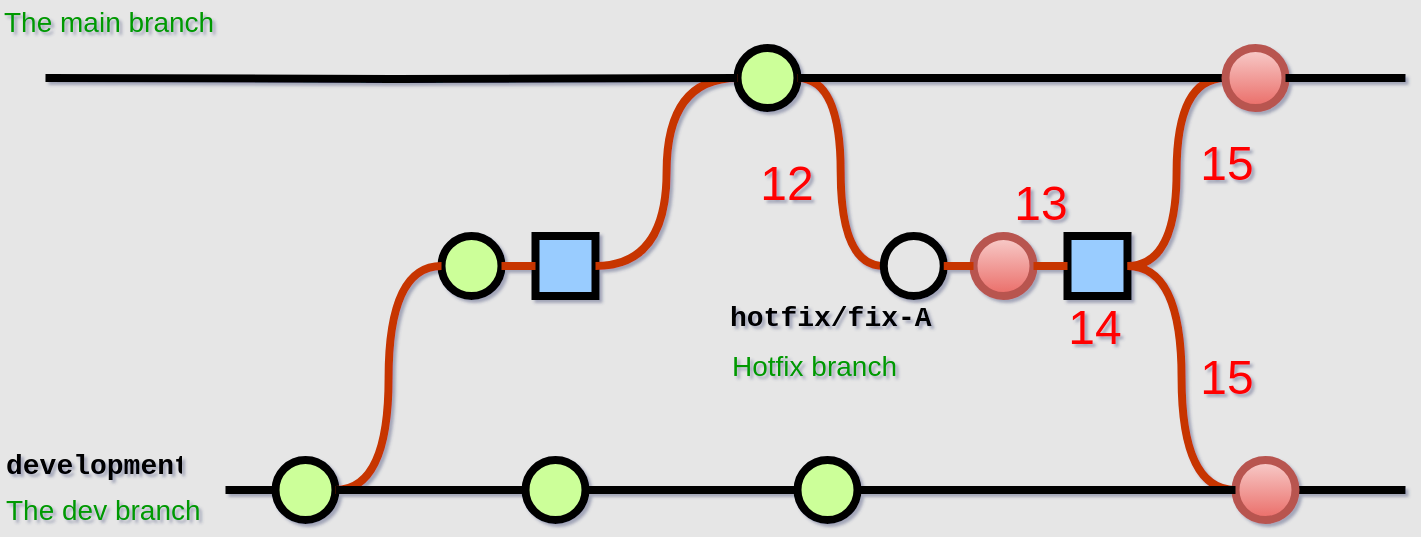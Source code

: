 <mxfile version="16.2.1" type="device"><diagram id="wNWzyE3UppktsNaLQn33" name="Page-1"><mxGraphModel dx="1422" dy="-186" grid="0" gridSize="10" guides="1" tooltips="1" connect="1" arrows="1" fold="1" page="1" pageScale="1" pageWidth="730" pageHeight="310" background="#E6E6E6" math="0" shadow="1"><root><mxCell id="0"/><mxCell id="1" parent="0"/><mxCell id="wDMTwA-IT754N4eHiyXc-1" value="The dev branch" style="text;html=1;strokeColor=none;fillColor=none;align=left;verticalAlign=middle;whiteSpace=wrap;overflow=hidden;fontSize=14;fontStyle=0;fontColor=#009900;" vertex="1" parent="1"><mxGeometry x="11" y="1184" width="104.75" height="20" as="geometry"/></mxCell><mxCell id="wDMTwA-IT754N4eHiyXc-2" value="development" style="text;html=1;strokeColor=none;fillColor=none;align=left;verticalAlign=middle;whiteSpace=wrap;overflow=hidden;fontSize=14;fontStyle=1;fontFamily=Courier New;" vertex="1" parent="1"><mxGeometry x="11" y="1152" width="90" height="42" as="geometry"/></mxCell><mxCell id="wDMTwA-IT754N4eHiyXc-3" value="The main branch&lt;br&gt;" style="text;html=1;strokeColor=none;fillColor=none;align=left;verticalAlign=middle;whiteSpace=wrap;overflow=hidden;fontSize=14;fontStyle=0;fontColor=#009900;" vertex="1" parent="1"><mxGeometry x="10" y="940" width="114.75" height="20" as="geometry"/></mxCell><mxCell id="wDMTwA-IT754N4eHiyXc-4" value="" style="edgeStyle=orthogonalEdgeStyle;rounded=0;html=1;jettySize=auto;orthogonalLoop=1;strokeWidth=4;endArrow=none;endFill=0;startArrow=none;exitX=1;exitY=0.5;exitDx=0;exitDy=0;exitPerimeter=0;" edge="1" parent="1" source="wDMTwA-IT754N4eHiyXc-30"><mxGeometry x="86" y="990" as="geometry"><mxPoint x="132.75" y="1178" as="sourcePoint"/><mxPoint x="712.75" y="1185" as="targetPoint"/></mxGeometry></mxCell><mxCell id="wDMTwA-IT754N4eHiyXc-5" value="" style="verticalLabelPosition=bottom;verticalAlign=top;html=1;strokeWidth=4;shape=mxgraph.flowchart.on-page_reference;plain-blue;gradientColor=none;fillColor=#CCFF99;strokeColor=#000000;" vertex="1" parent="1"><mxGeometry x="147.75" y="1170" width="30" height="30" as="geometry"/></mxCell><mxCell id="wDMTwA-IT754N4eHiyXc-6" value="" style="verticalLabelPosition=bottom;verticalAlign=top;html=1;strokeWidth=4;shape=mxgraph.flowchart.on-page_reference;plain-blue;gradientColor=none;fillColor=#CCFF99;strokeColor=#000000;" vertex="1" parent="1"><mxGeometry x="230.75" y="1058" width="30" height="30" as="geometry"/></mxCell><mxCell id="wDMTwA-IT754N4eHiyXc-7" style="edgeStyle=orthogonalEdgeStyle;curved=1;rounded=0;html=1;endArrow=none;endFill=0;jettySize=auto;orthogonalLoop=1;strokeWidth=4;fontSize=15;entryX=1;entryY=0.5;entryDx=0;entryDy=0;exitX=0;exitY=0.5;exitDx=0;exitDy=0;exitPerimeter=0;entryPerimeter=0;fillColor=#fa6800;strokeColor=#C73500;" edge="1" parent="1" source="wDMTwA-IT754N4eHiyXc-6" target="wDMTwA-IT754N4eHiyXc-5"><mxGeometry relative="1" as="geometry"><mxPoint x="232.75" y="1083" as="sourcePoint"/><mxPoint x="195.75" y="1186" as="targetPoint"/></mxGeometry></mxCell><mxCell id="wDMTwA-IT754N4eHiyXc-8" value="" style="whiteSpace=wrap;html=1;aspect=fixed;fillColor=#99CCFF;strokeWidth=4;" vertex="1" parent="1"><mxGeometry x="277.75" y="1058" width="30" height="30" as="geometry"/></mxCell><mxCell id="wDMTwA-IT754N4eHiyXc-9" value="" style="verticalLabelPosition=bottom;verticalAlign=top;html=1;strokeWidth=4;shape=mxgraph.flowchart.on-page_reference;plain-blue;gradientColor=none;fillColor=#CCFF99;strokeColor=#000000;" vertex="1" parent="1"><mxGeometry x="378.75" y="964" width="30" height="30" as="geometry"/></mxCell><mxCell id="wDMTwA-IT754N4eHiyXc-10" style="edgeStyle=orthogonalEdgeStyle;curved=1;rounded=0;html=1;endArrow=none;endFill=0;jettySize=auto;orthogonalLoop=1;strokeWidth=4;fontSize=15;entryX=1;entryY=0.5;entryDx=0;entryDy=0;exitX=0;exitY=0.5;exitDx=0;exitDy=0;exitPerimeter=0;fillColor=#fa6800;strokeColor=#C73500;" edge="1" parent="1" source="wDMTwA-IT754N4eHiyXc-9" target="wDMTwA-IT754N4eHiyXc-8"><mxGeometry relative="1" as="geometry"><mxPoint x="260.75" y="1092" as="sourcePoint"/><mxPoint x="187.75" y="1195" as="targetPoint"/></mxGeometry></mxCell><mxCell id="wDMTwA-IT754N4eHiyXc-11" value="" style="edgeStyle=orthogonalEdgeStyle;rounded=0;html=1;jettySize=auto;orthogonalLoop=1;strokeWidth=4;endArrow=none;endFill=0;startArrow=none;exitX=0;exitY=0.5;exitDx=0;exitDy=0;exitPerimeter=0;" edge="1" parent="1" source="wDMTwA-IT754N4eHiyXc-5"><mxGeometry x="96" y="1000" as="geometry"><mxPoint x="187.75" y="1195" as="sourcePoint"/><mxPoint x="122.75" y="1185" as="targetPoint"/></mxGeometry></mxCell><mxCell id="wDMTwA-IT754N4eHiyXc-12" value="" style="edgeStyle=orthogonalEdgeStyle;rounded=0;html=1;jettySize=auto;orthogonalLoop=1;strokeWidth=4;endArrow=none;endFill=0;startArrow=none;entryX=1;entryY=0.5;entryDx=0;entryDy=0;entryPerimeter=0;exitX=0;exitY=0.5;exitDx=0;exitDy=0;fillColor=#fa6800;strokeColor=#C73500;" edge="1" parent="1" source="wDMTwA-IT754N4eHiyXc-8" target="wDMTwA-IT754N4eHiyXc-6"><mxGeometry x="106" y="1010" as="geometry"><mxPoint x="281.75" y="1082" as="sourcePoint"/><mxPoint x="132.75" y="1195" as="targetPoint"/></mxGeometry></mxCell><mxCell id="wDMTwA-IT754N4eHiyXc-13" value="" style="verticalLabelPosition=bottom;verticalAlign=top;html=1;strokeWidth=4;shape=mxgraph.flowchart.on-page_reference;plain-blue;gradientColor=#EA6B66;strokeColor=#B85450;fillColor=#F8CECC;" vertex="1" parent="1"><mxGeometry x="496.75" y="1058" width="30" height="30" as="geometry"/></mxCell><mxCell id="wDMTwA-IT754N4eHiyXc-14" style="edgeStyle=orthogonalEdgeStyle;curved=1;rounded=0;html=1;endArrow=none;endFill=0;jettySize=auto;orthogonalLoop=1;strokeWidth=4;fontSize=15;exitX=1;exitY=0.5;exitDx=0;exitDy=0;exitPerimeter=0;entryX=0;entryY=0.5;entryDx=0;entryDy=0;entryPerimeter=0;fillColor=#fa6800;strokeColor=#C73500;" edge="1" parent="1" source="wDMTwA-IT754N4eHiyXc-9" target="wDMTwA-IT754N4eHiyXc-27"><mxGeometry relative="1" as="geometry"><mxPoint x="388.75" y="989" as="sourcePoint"/><mxPoint x="393.75" y="1048" as="targetPoint"/></mxGeometry></mxCell><mxCell id="wDMTwA-IT754N4eHiyXc-15" value="Hotfix branch" style="text;html=1;strokeColor=none;fillColor=none;align=left;verticalAlign=middle;whiteSpace=wrap;overflow=hidden;fontSize=14;fontStyle=0;fontColor=#009900;" vertex="1" parent="1"><mxGeometry x="373.75" y="1112" width="159.5" height="20" as="geometry"/></mxCell><mxCell id="wDMTwA-IT754N4eHiyXc-16" value="hotfix/fix-A" style="text;html=1;strokeColor=none;fillColor=none;align=left;verticalAlign=middle;whiteSpace=wrap;overflow=hidden;fontSize=14;fontStyle=1;fontFamily=Courier New;" vertex="1" parent="1"><mxGeometry x="372.75" y="1078" width="149.75" height="42" as="geometry"/></mxCell><mxCell id="wDMTwA-IT754N4eHiyXc-17" value="" style="whiteSpace=wrap;html=1;aspect=fixed;fillColor=#99CCFF;strokeWidth=4;" vertex="1" parent="1"><mxGeometry x="543.75" y="1058" width="30" height="30" as="geometry"/></mxCell><mxCell id="wDMTwA-IT754N4eHiyXc-18" value="" style="edgeStyle=orthogonalEdgeStyle;rounded=0;html=1;jettySize=auto;orthogonalLoop=1;strokeWidth=4;endArrow=none;endFill=0;startArrow=none;entryX=0;entryY=0.5;entryDx=0;entryDy=0;exitX=1;exitY=0.5;exitDx=0;exitDy=0;exitPerimeter=0;fillColor=#fa6800;strokeColor=#C73500;" edge="1" parent="1" source="wDMTwA-IT754N4eHiyXc-13" target="wDMTwA-IT754N4eHiyXc-17"><mxGeometry x="96" y="1000" as="geometry"><mxPoint x="522.75" y="1073" as="sourcePoint"/><mxPoint x="862.75" y="1073" as="targetPoint"/><Array as="points"/></mxGeometry></mxCell><mxCell id="wDMTwA-IT754N4eHiyXc-19" style="edgeStyle=orthogonalEdgeStyle;curved=1;rounded=0;html=1;endArrow=none;endFill=0;jettySize=auto;orthogonalLoop=1;strokeWidth=4;fontSize=15;entryX=0;entryY=0.5;entryDx=0;entryDy=0;exitX=1;exitY=0.5;exitDx=0;exitDy=0;entryPerimeter=0;fillColor=#fa6800;strokeColor=#C73500;" edge="1" parent="1" source="wDMTwA-IT754N4eHiyXc-17" target="wDMTwA-IT754N4eHiyXc-29"><mxGeometry relative="1" as="geometry"><mxPoint x="418.75" y="989" as="sourcePoint"/><mxPoint x="622.75" y="979" as="targetPoint"/></mxGeometry></mxCell><mxCell id="wDMTwA-IT754N4eHiyXc-20" value="" style="edgeStyle=orthogonalEdgeStyle;rounded=0;html=1;jettySize=auto;orthogonalLoop=1;strokeWidth=4;endArrow=none;endFill=0;startArrow=none;entryX=0;entryY=0.5;entryDx=0;entryDy=0;entryPerimeter=0;" edge="1" parent="1" target="wDMTwA-IT754N4eHiyXc-9"><mxGeometry x="76" y="980" as="geometry"><mxPoint x="32.75" y="979.0" as="sourcePoint"/><mxPoint x="382.75" y="979" as="targetPoint"/></mxGeometry></mxCell><mxCell id="wDMTwA-IT754N4eHiyXc-21" value="" style="edgeStyle=orthogonalEdgeStyle;rounded=0;html=1;jettySize=auto;orthogonalLoop=1;strokeWidth=4;endArrow=none;endFill=0;startArrow=none;entryX=0;entryY=0.5;entryDx=0;entryDy=0;entryPerimeter=0;exitX=1;exitY=0.5;exitDx=0;exitDy=0;exitPerimeter=0;" edge="1" parent="1" source="wDMTwA-IT754N4eHiyXc-9"><mxGeometry x="86" y="990" as="geometry"><mxPoint x="42.75" y="990" as="sourcePoint"/><mxPoint x="622.75" y="979.0" as="targetPoint"/></mxGeometry></mxCell><mxCell id="wDMTwA-IT754N4eHiyXc-22" style="edgeStyle=orthogonalEdgeStyle;curved=1;rounded=0;html=1;endArrow=none;endFill=0;jettySize=auto;orthogonalLoop=1;strokeWidth=4;fontSize=15;entryX=0;entryY=0.5;entryDx=0;entryDy=0;entryPerimeter=0;exitX=1;exitY=0.5;exitDx=0;exitDy=0;fillColor=#fa6800;strokeColor=#C73500;" edge="1" parent="1" source="wDMTwA-IT754N4eHiyXc-17" target="wDMTwA-IT754N4eHiyXc-30"><mxGeometry relative="1" as="geometry"><mxPoint x="542.75" y="1078" as="sourcePoint"/><mxPoint x="622.75" y="1185" as="targetPoint"/></mxGeometry></mxCell><mxCell id="wDMTwA-IT754N4eHiyXc-23" value="" style="verticalLabelPosition=bottom;verticalAlign=top;html=1;strokeWidth=4;shape=mxgraph.flowchart.on-page_reference;plain-blue;gradientColor=none;fillColor=#CCFF99;strokeColor=#000000;" vertex="1" parent="1"><mxGeometry x="272.75" y="1170" width="30" height="30" as="geometry"/></mxCell><mxCell id="wDMTwA-IT754N4eHiyXc-24" value="" style="edgeStyle=orthogonalEdgeStyle;rounded=0;html=1;jettySize=auto;orthogonalLoop=1;strokeWidth=4;endArrow=none;endFill=0;startArrow=none;exitX=1;exitY=0.5;exitDx=0;exitDy=0;exitPerimeter=0;" edge="1" parent="1" source="wDMTwA-IT754N4eHiyXc-5" target="wDMTwA-IT754N4eHiyXc-23"><mxGeometry x="86" y="990" as="geometry"><mxPoint x="177.75" y="1185" as="sourcePoint"/><mxPoint x="922.75" y="1185" as="targetPoint"/></mxGeometry></mxCell><mxCell id="wDMTwA-IT754N4eHiyXc-25" value="" style="verticalLabelPosition=bottom;verticalAlign=top;html=1;strokeWidth=4;shape=mxgraph.flowchart.on-page_reference;plain-blue;gradientColor=none;fillColor=#CCFF99;strokeColor=#000000;" vertex="1" parent="1"><mxGeometry x="408.75" y="1170" width="30" height="30" as="geometry"/></mxCell><mxCell id="wDMTwA-IT754N4eHiyXc-26" value="" style="edgeStyle=orthogonalEdgeStyle;rounded=0;html=1;jettySize=auto;orthogonalLoop=1;strokeWidth=4;endArrow=none;endFill=0;startArrow=none;exitX=1;exitY=0.5;exitDx=0;exitDy=0;exitPerimeter=0;" edge="1" parent="1" source="wDMTwA-IT754N4eHiyXc-23" target="wDMTwA-IT754N4eHiyXc-25"><mxGeometry x="86" y="990" as="geometry"><mxPoint x="302.75" y="1185" as="sourcePoint"/><mxPoint x="922.75" y="1185" as="targetPoint"/></mxGeometry></mxCell><mxCell id="wDMTwA-IT754N4eHiyXc-27" value="" style="verticalLabelPosition=bottom;verticalAlign=top;html=1;strokeWidth=4;shape=mxgraph.flowchart.on-page_reference;plain-blue;gradientColor=none;fillColor=#E6E6E6;strokeColor=#000000;" vertex="1" parent="1"><mxGeometry x="451.88" y="1058" width="30" height="30" as="geometry"/></mxCell><mxCell id="wDMTwA-IT754N4eHiyXc-28" value="" style="edgeStyle=orthogonalEdgeStyle;rounded=0;html=1;jettySize=auto;orthogonalLoop=1;strokeWidth=4;endArrow=none;endFill=0;startArrow=none;exitX=1;exitY=0.5;exitDx=0;exitDy=0;exitPerimeter=0;entryX=0;entryY=0.5;entryDx=0;entryDy=0;entryPerimeter=0;fillColor=#fa6800;strokeColor=#C73500;" edge="1" parent="1" source="wDMTwA-IT754N4eHiyXc-27" target="wDMTwA-IT754N4eHiyXc-13"><mxGeometry x="106" y="1010" as="geometry"><mxPoint x="528.75" y="1083" as="sourcePoint"/><mxPoint x="492.75" y="1073" as="targetPoint"/></mxGeometry></mxCell><mxCell id="wDMTwA-IT754N4eHiyXc-29" value="" style="verticalLabelPosition=bottom;verticalAlign=top;html=1;strokeWidth=4;shape=mxgraph.flowchart.on-page_reference;plain-blue;gradientColor=#EA6B66;strokeColor=#B85450;fillColor=#F8CECC;" vertex="1" parent="1"><mxGeometry x="622.75" y="964" width="30" height="30" as="geometry"/></mxCell><mxCell id="wDMTwA-IT754N4eHiyXc-30" value="" style="verticalLabelPosition=bottom;verticalAlign=top;html=1;strokeWidth=4;shape=mxgraph.flowchart.on-page_reference;plain-blue;gradientColor=#EA6B66;strokeColor=#B85450;fillColor=#F8CECC;" vertex="1" parent="1"><mxGeometry x="627.75" y="1170" width="30" height="30" as="geometry"/></mxCell><mxCell id="wDMTwA-IT754N4eHiyXc-31" value="" style="edgeStyle=orthogonalEdgeStyle;rounded=0;html=1;jettySize=auto;orthogonalLoop=1;strokeWidth=4;endArrow=none;endFill=0;startArrow=none;exitX=1;exitY=0.5;exitDx=0;exitDy=0;exitPerimeter=0;entryX=0;entryY=0.5;entryDx=0;entryDy=0;entryPerimeter=0;" edge="1" parent="1" source="wDMTwA-IT754N4eHiyXc-25" target="wDMTwA-IT754N4eHiyXc-30"><mxGeometry x="86" y="990" as="geometry"><mxPoint x="438.75" y="1185" as="sourcePoint"/><mxPoint x="842.75" y="1185" as="targetPoint"/></mxGeometry></mxCell><mxCell id="wDMTwA-IT754N4eHiyXc-32" value="" style="edgeStyle=orthogonalEdgeStyle;rounded=0;html=1;jettySize=auto;orthogonalLoop=1;strokeWidth=4;endArrow=none;endFill=0;startArrow=none;exitX=1;exitY=0.5;exitDx=0;exitDy=0;exitPerimeter=0;" edge="1" parent="1" source="wDMTwA-IT754N4eHiyXc-29"><mxGeometry x="88.5" y="783.88" as="geometry"><mxPoint x="660.25" y="978.88" as="sourcePoint"/><mxPoint x="712.75" y="979.0" as="targetPoint"/></mxGeometry></mxCell><mxCell id="wDMTwA-IT754N4eHiyXc-33" value="&lt;br&gt;&lt;font style=&quot;font-size: 24px&quot; color=&quot;#FF0000&quot;&gt;12&lt;/font&gt;" style="text;html=1;strokeColor=none;fillColor=none;align=center;verticalAlign=middle;whiteSpace=wrap;rounded=0;labelBorderColor=none;" vertex="1" parent="1"><mxGeometry x="390" y="1010" width="27" height="30" as="geometry"/></mxCell><mxCell id="wDMTwA-IT754N4eHiyXc-34" value="&lt;br&gt;&lt;font style=&quot;font-size: 24px&quot; color=&quot;#FF0000&quot;&gt;13&lt;/font&gt;" style="text;html=1;strokeColor=none;fillColor=none;align=center;verticalAlign=middle;whiteSpace=wrap;rounded=0;labelBorderColor=none;" vertex="1" parent="1"><mxGeometry x="516.75" y="1020" width="27" height="30" as="geometry"/></mxCell><mxCell id="wDMTwA-IT754N4eHiyXc-35" value="&lt;br&gt;&lt;font style=&quot;font-size: 24px&quot; color=&quot;#FF0000&quot;&gt;14&lt;/font&gt;" style="text;html=1;strokeColor=none;fillColor=none;align=center;verticalAlign=middle;whiteSpace=wrap;rounded=0;labelBorderColor=none;" vertex="1" parent="1"><mxGeometry x="543.75" y="1082" width="27" height="30" as="geometry"/></mxCell><mxCell id="wDMTwA-IT754N4eHiyXc-36" value="&lt;br&gt;&lt;font style=&quot;font-size: 24px&quot; color=&quot;#FF0000&quot;&gt;15&lt;/font&gt;" style="text;html=1;strokeColor=none;fillColor=none;align=center;verticalAlign=middle;whiteSpace=wrap;rounded=0;labelBorderColor=none;" vertex="1" parent="1"><mxGeometry x="610" y="1000" width="27" height="30" as="geometry"/></mxCell><mxCell id="wDMTwA-IT754N4eHiyXc-38" value="&lt;br&gt;&lt;font style=&quot;font-size: 24px&quot; color=&quot;#FF0000&quot;&gt;15&lt;/font&gt;" style="text;html=1;strokeColor=none;fillColor=none;align=center;verticalAlign=middle;whiteSpace=wrap;rounded=0;labelBorderColor=none;" vertex="1" parent="1"><mxGeometry x="610" y="1107" width="27" height="30" as="geometry"/></mxCell></root></mxGraphModel></diagram></mxfile>